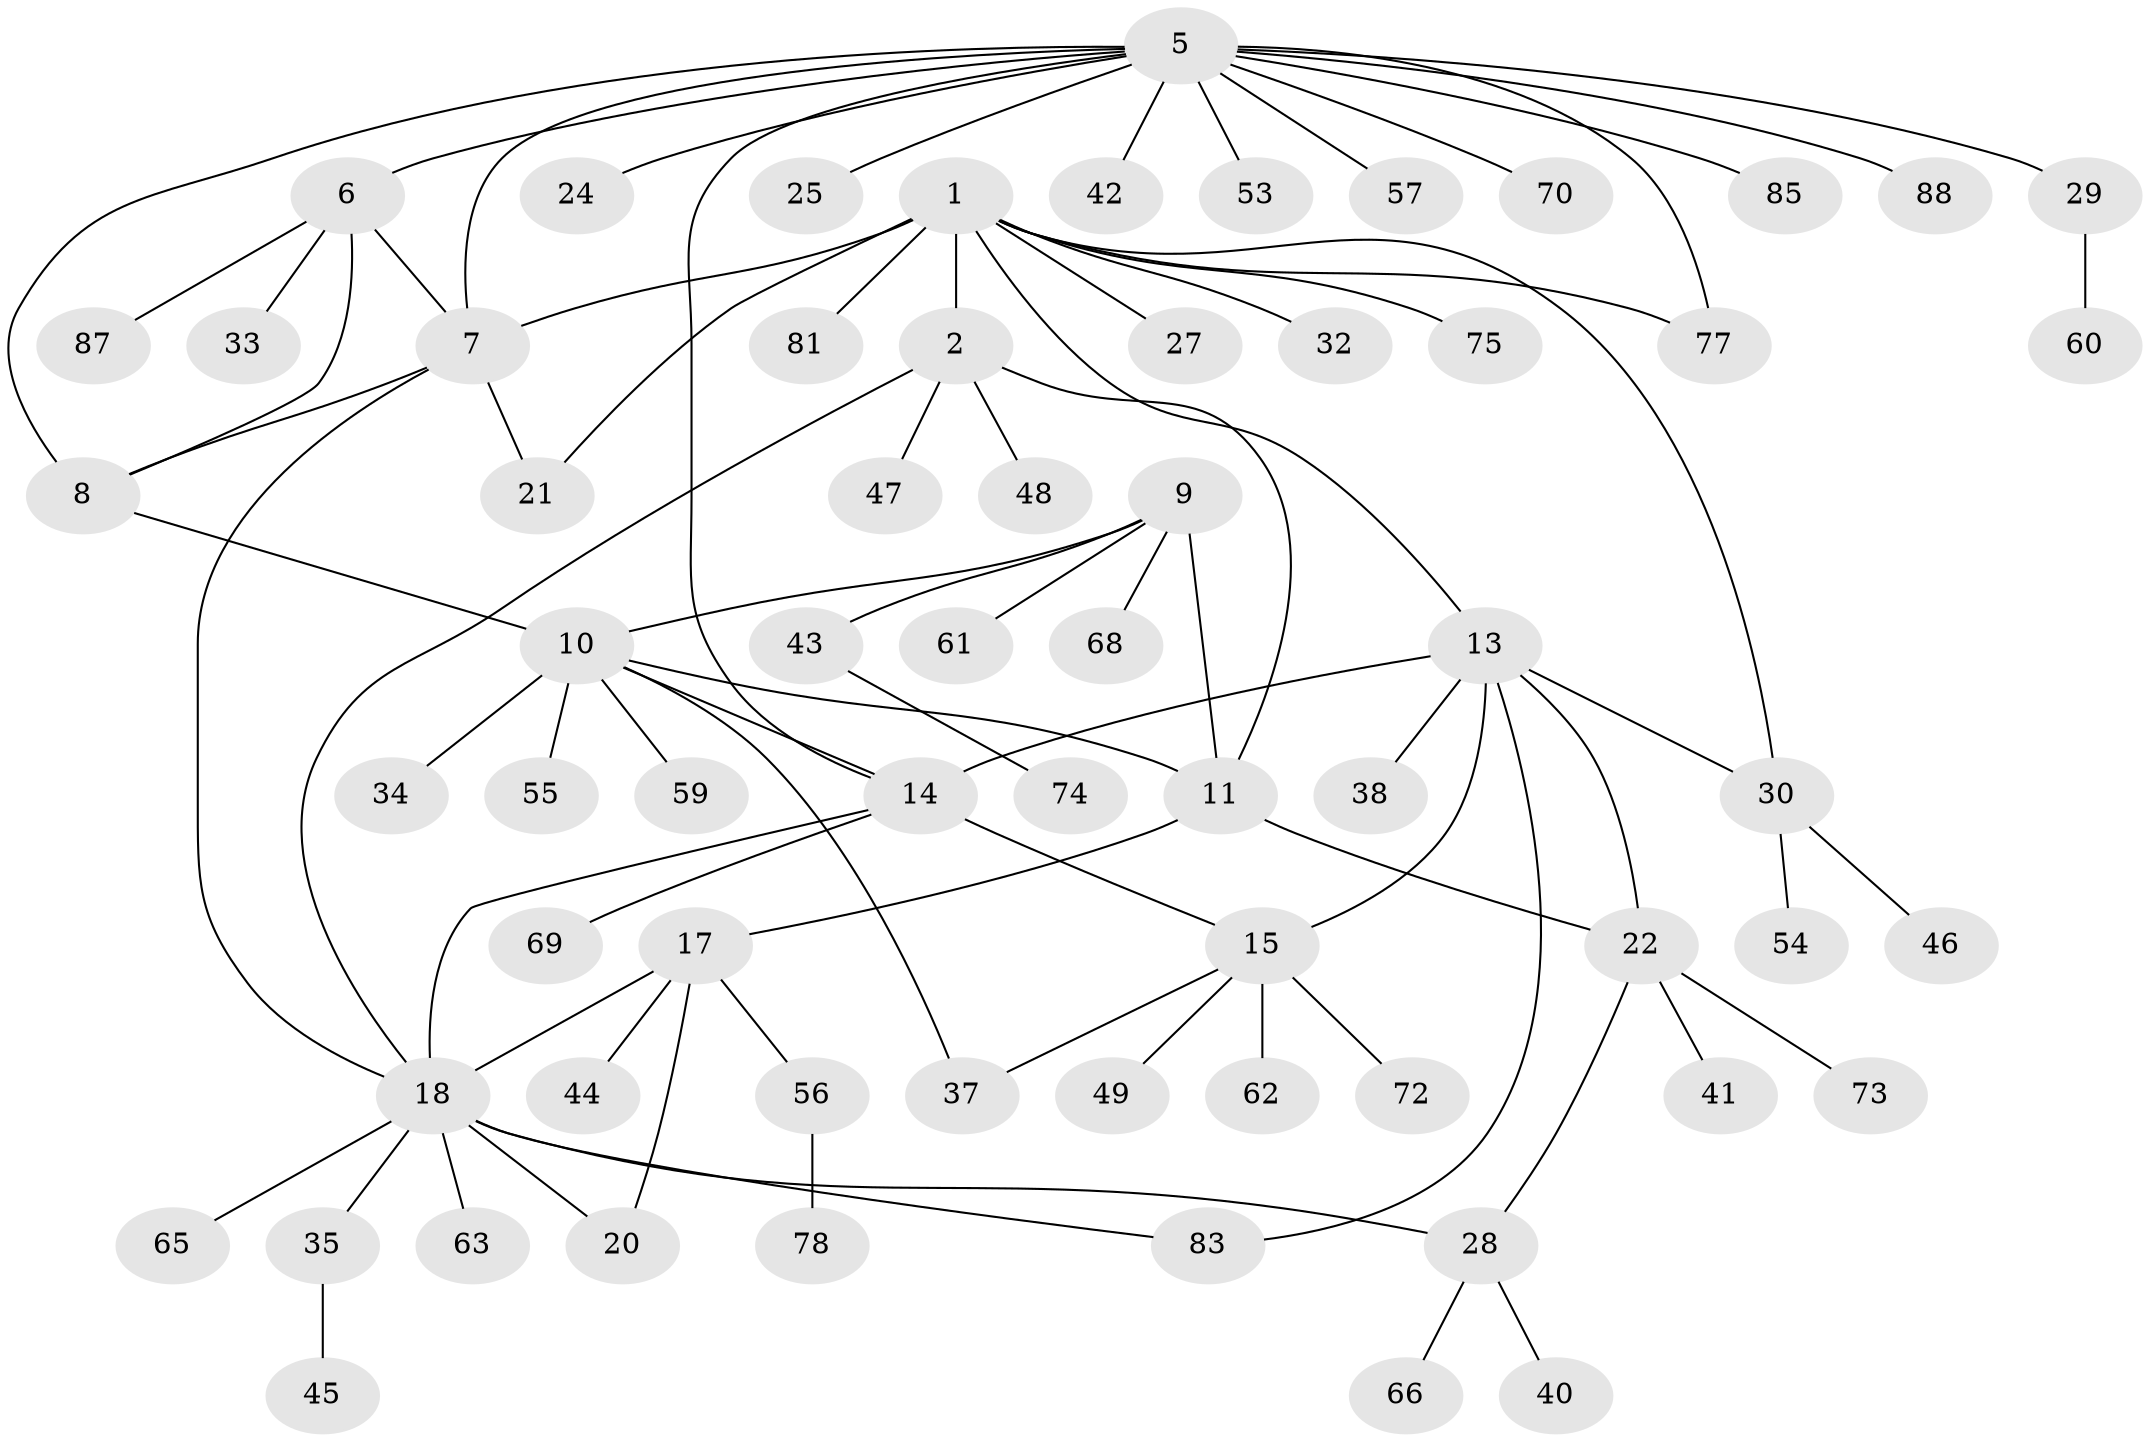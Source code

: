 // Generated by graph-tools (version 1.1) at 2025/52/02/27/25 19:52:22]
// undirected, 65 vertices, 83 edges
graph export_dot {
graph [start="1"]
  node [color=gray90,style=filled];
  1 [super="+3"];
  2 [super="+4"];
  5 [super="+23"];
  6 [super="+58"];
  7 [super="+79"];
  8;
  9 [super="+84"];
  10 [super="+64"];
  11 [super="+12"];
  13 [super="+16"];
  14 [super="+36"];
  15 [super="+82"];
  17 [super="+26"];
  18 [super="+19"];
  20;
  21 [super="+31"];
  22 [super="+39"];
  24;
  25;
  27;
  28 [super="+71"];
  29 [super="+51"];
  30 [super="+50"];
  32;
  33;
  34;
  35;
  37;
  38;
  40;
  41 [super="+76"];
  42;
  43 [super="+52"];
  44;
  45;
  46;
  47 [super="+89"];
  48;
  49 [super="+67"];
  53;
  54 [super="+80"];
  55;
  56;
  57;
  59;
  60;
  61;
  62;
  63;
  65;
  66;
  68;
  69;
  70;
  72;
  73;
  74;
  75;
  77;
  78;
  81;
  83;
  85 [super="+86"];
  87;
  88;
  1 -- 2 [weight=4];
  1 -- 7;
  1 -- 21;
  1 -- 27;
  1 -- 75;
  1 -- 81;
  1 -- 32;
  1 -- 13;
  1 -- 77;
  1 -- 30;
  2 -- 47;
  2 -- 18;
  2 -- 48;
  2 -- 11;
  5 -- 6;
  5 -- 7;
  5 -- 8;
  5 -- 14;
  5 -- 24;
  5 -- 25;
  5 -- 53;
  5 -- 57;
  5 -- 70;
  5 -- 77;
  5 -- 85;
  5 -- 88;
  5 -- 42;
  5 -- 29;
  6 -- 7;
  6 -- 8;
  6 -- 33;
  6 -- 87;
  7 -- 8;
  7 -- 21;
  7 -- 18;
  8 -- 10;
  9 -- 10;
  9 -- 11 [weight=2];
  9 -- 43;
  9 -- 61;
  9 -- 68;
  10 -- 11 [weight=2];
  10 -- 14;
  10 -- 34;
  10 -- 37;
  10 -- 55;
  10 -- 59;
  11 -- 17;
  11 -- 22;
  13 -- 14 [weight=2];
  13 -- 15 [weight=2];
  13 -- 30;
  13 -- 38;
  13 -- 83;
  13 -- 22;
  14 -- 15;
  14 -- 18;
  14 -- 69;
  15 -- 37;
  15 -- 49;
  15 -- 62;
  15 -- 72;
  17 -- 18 [weight=2];
  17 -- 20;
  17 -- 44;
  17 -- 56;
  18 -- 20 [weight=2];
  18 -- 28;
  18 -- 83;
  18 -- 65;
  18 -- 35;
  18 -- 63;
  22 -- 41;
  22 -- 73;
  22 -- 28;
  28 -- 40;
  28 -- 66;
  29 -- 60;
  30 -- 46;
  30 -- 54;
  35 -- 45;
  43 -- 74;
  56 -- 78;
}
